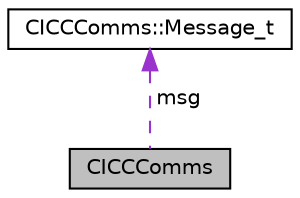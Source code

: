 digraph "CICCComms"
{
 // LATEX_PDF_SIZE
  edge [fontname="Helvetica",fontsize="10",labelfontname="Helvetica",labelfontsize="10"];
  node [fontname="Helvetica",fontsize="10",shape=record];
  Node1 [label="CICCComms",height=0.2,width=0.4,color="black", fillcolor="grey75", style="filled", fontcolor="black",tooltip=" "];
  Node2 -> Node1 [dir="back",color="darkorchid3",fontsize="10",style="dashed",label=" msg" ,fontname="Helvetica"];
  Node2 [label="CICCComms::Message_t",height=0.2,width=0.4,color="black", fillcolor="white", style="filled",URL="$struct_c_i_c_c_comms_1_1_message__t.html",tooltip=" "];
}
